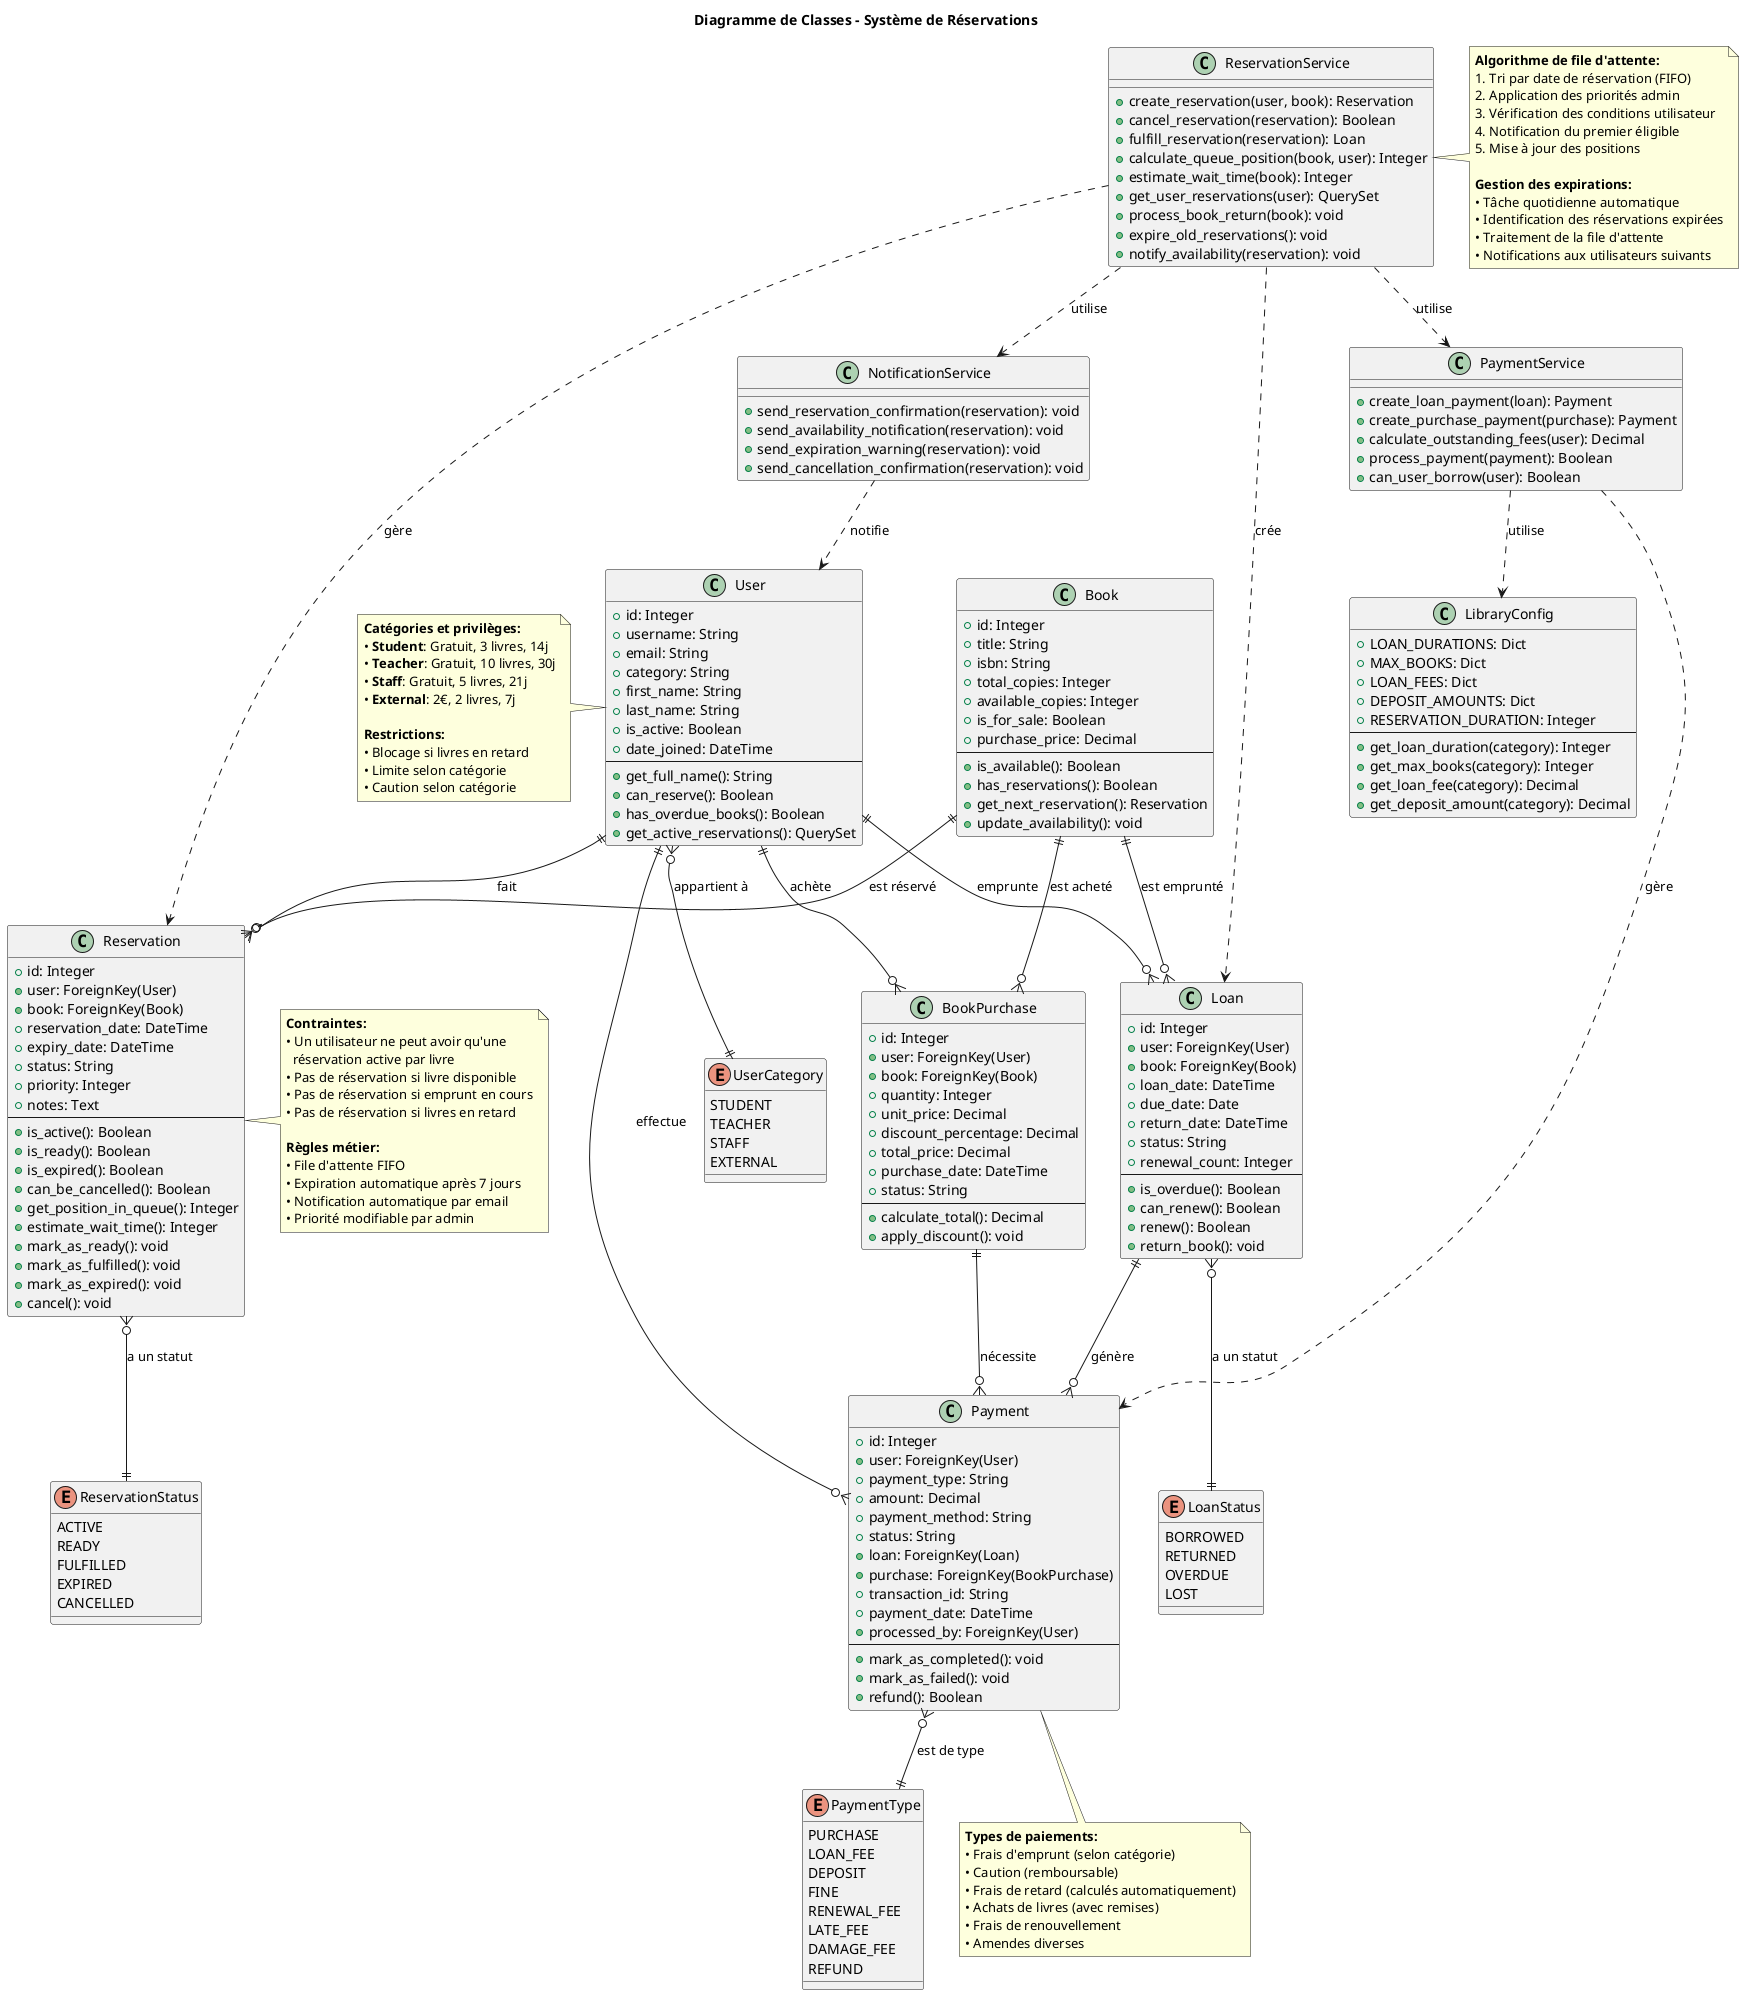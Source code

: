 @startuml Modèle de Données - Réservations

title Diagramme de Classes - Système de Réservations

' ===== CLASSES PRINCIPALES =====

class User {
    +id: Integer
    +username: String
    +email: String
    +category: String
    +first_name: String
    +last_name: String
    +is_active: Boolean
    +date_joined: DateTime
    --
    +get_full_name(): String
    +can_reserve(): Boolean
    +has_overdue_books(): Boolean
    +get_active_reservations(): QuerySet
}

class Book {
    +id: Integer
    +title: String
    +isbn: String
    +total_copies: Integer
    +available_copies: Integer
    +is_for_sale: Boolean
    +purchase_price: Decimal
    --
    +is_available(): Boolean
    +has_reservations(): Boolean
    +get_next_reservation(): Reservation
    +update_availability(): void
}

class Reservation {
    +id: Integer
    +user: ForeignKey(User)
    +book: ForeignKey(Book)
    +reservation_date: DateTime
    +expiry_date: DateTime
    +status: String
    +priority: Integer
    +notes: Text
    --
    +is_active(): Boolean
    +is_ready(): Boolean
    +is_expired(): Boolean
    +can_be_cancelled(): Boolean
    +get_position_in_queue(): Integer
    +estimate_wait_time(): Integer
    +mark_as_ready(): void
    +mark_as_fulfilled(): void
    +mark_as_expired(): void
    +cancel(): void
}

class Loan {
    +id: Integer
    +user: ForeignKey(User)
    +book: ForeignKey(Book)
    +loan_date: DateTime
    +due_date: Date
    +return_date: DateTime
    +status: String
    +renewal_count: Integer
    --
    +is_overdue(): Boolean
    +can_renew(): Boolean
    +renew(): Boolean
    +return_book(): void
}

class Payment {
    +id: Integer
    +user: ForeignKey(User)
    +payment_type: String
    +amount: Decimal
    +payment_method: String
    +status: String
    +loan: ForeignKey(Loan)
    +purchase: ForeignKey(BookPurchase)
    +transaction_id: String
    +payment_date: DateTime
    +processed_by: ForeignKey(User)
    --
    +mark_as_completed(): void
    +mark_as_failed(): void
    +refund(): Boolean
}

class BookPurchase {
    +id: Integer
    +user: ForeignKey(User)
    +book: ForeignKey(Book)
    +quantity: Integer
    +unit_price: Decimal
    +discount_percentage: Decimal
    +total_price: Decimal
    +purchase_date: DateTime
    +status: String
    --
    +calculate_total(): Decimal
    +apply_discount(): void
}

class LibraryConfig {
    +LOAN_DURATIONS: Dict
    +MAX_BOOKS: Dict
    +LOAN_FEES: Dict
    +DEPOSIT_AMOUNTS: Dict
    +RESERVATION_DURATION: Integer
    --
    +get_loan_duration(category): Integer
    +get_max_books(category): Integer
    +get_loan_fee(category): Decimal
    +get_deposit_amount(category): Decimal
}

' ===== ÉNUMÉRATIONS =====

enum ReservationStatus {
    ACTIVE
    READY
    FULFILLED
    EXPIRED
    CANCELLED
}

enum UserCategory {
    STUDENT
    TEACHER
    STAFF
    EXTERNAL
}

enum PaymentType {
    PURCHASE
    LOAN_FEE
    DEPOSIT
    FINE
    RENEWAL_FEE
    LATE_FEE
    DAMAGE_FEE
    REFUND
}

enum LoanStatus {
    BORROWED
    RETURNED
    OVERDUE
    LOST
}

' ===== RELATIONS =====

User ||--o{ Reservation : "fait"
User ||--o{ Loan : "emprunte"
User ||--o{ Payment : "effectue"
User ||--o{ BookPurchase : "achète"

Book ||--o{ Reservation : "est réservé"
Book ||--o{ Loan : "est emprunté"
Book ||--o{ BookPurchase : "est acheté"

Reservation }o--|| ReservationStatus : "a un statut"
User }o--|| UserCategory : "appartient à"
Payment }o--|| PaymentType : "est de type"
Loan }o--|| LoanStatus : "a un statut"

Loan ||--o{ Payment : "génère"
BookPurchase ||--o{ Payment : "nécessite"

' ===== SERVICES ET CONTRÔLEURS =====

class ReservationService {
    +create_reservation(user, book): Reservation
    +cancel_reservation(reservation): Boolean
    +fulfill_reservation(reservation): Loan
    +calculate_queue_position(book, user): Integer
    +estimate_wait_time(book): Integer
    +get_user_reservations(user): QuerySet
    +process_book_return(book): void
    +expire_old_reservations(): void
    +notify_availability(reservation): void
}

class PaymentService {
    +create_loan_payment(loan): Payment
    +create_purchase_payment(purchase): Payment
    +calculate_outstanding_fees(user): Decimal
    +process_payment(payment): Boolean
    +can_user_borrow(user): Boolean
}

class NotificationService {
    +send_reservation_confirmation(reservation): void
    +send_availability_notification(reservation): void
    +send_expiration_warning(reservation): void
    +send_cancellation_confirmation(reservation): void
}

' ===== RELATIONS SERVICES =====

ReservationService ..> Reservation : "gère"
ReservationService ..> Loan : "crée"
ReservationService ..> NotificationService : "utilise"
ReservationService ..> PaymentService : "utilise"

PaymentService ..> Payment : "gère"
PaymentService ..> LibraryConfig : "utilise"

NotificationService ..> User : "notifie"

' ===== CONTRAINTES =====

note right of Reservation
    **Contraintes:**
    • Un utilisateur ne peut avoir qu'une 
      réservation active par livre
    • Pas de réservation si livre disponible
    • Pas de réservation si emprunt en cours
    • Pas de réservation si livres en retard
    
    **Règles métier:**
    • File d'attente FIFO
    • Expiration automatique après 7 jours
    • Notification automatique par email
    • Priorité modifiable par admin
end note

note left of User
    **Catégories et privilèges:**
    • **Student**: Gratuit, 3 livres, 14j
    • **Teacher**: Gratuit, 10 livres, 30j
    • **Staff**: Gratuit, 5 livres, 21j
    • **External**: 2€, 2 livres, 7j
    
    **Restrictions:**
    • Blocage si livres en retard
    • Limite selon catégorie
    • Caution selon catégorie
end note

note bottom of Payment
    **Types de paiements:**
    • Frais d'emprunt (selon catégorie)
    • Caution (remboursable)
    • Frais de retard (calculés automatiquement)
    • Achats de livres (avec remises)
    • Frais de renouvellement
    • Amendes diverses
end note

' ===== MÉTHODES IMPORTANTES =====

note right of ReservationService
    **Algorithme de file d'attente:**
    1. Tri par date de réservation (FIFO)
    2. Application des priorités admin
    3. Vérification des conditions utilisateur
    4. Notification du premier éligible
    5. Mise à jour des positions
    
    **Gestion des expirations:**
    • Tâche quotidienne automatique
    • Identification des réservations expirées
    • Traitement de la file d'attente
    • Notifications aux utilisateurs suivants
end note

@enduml
